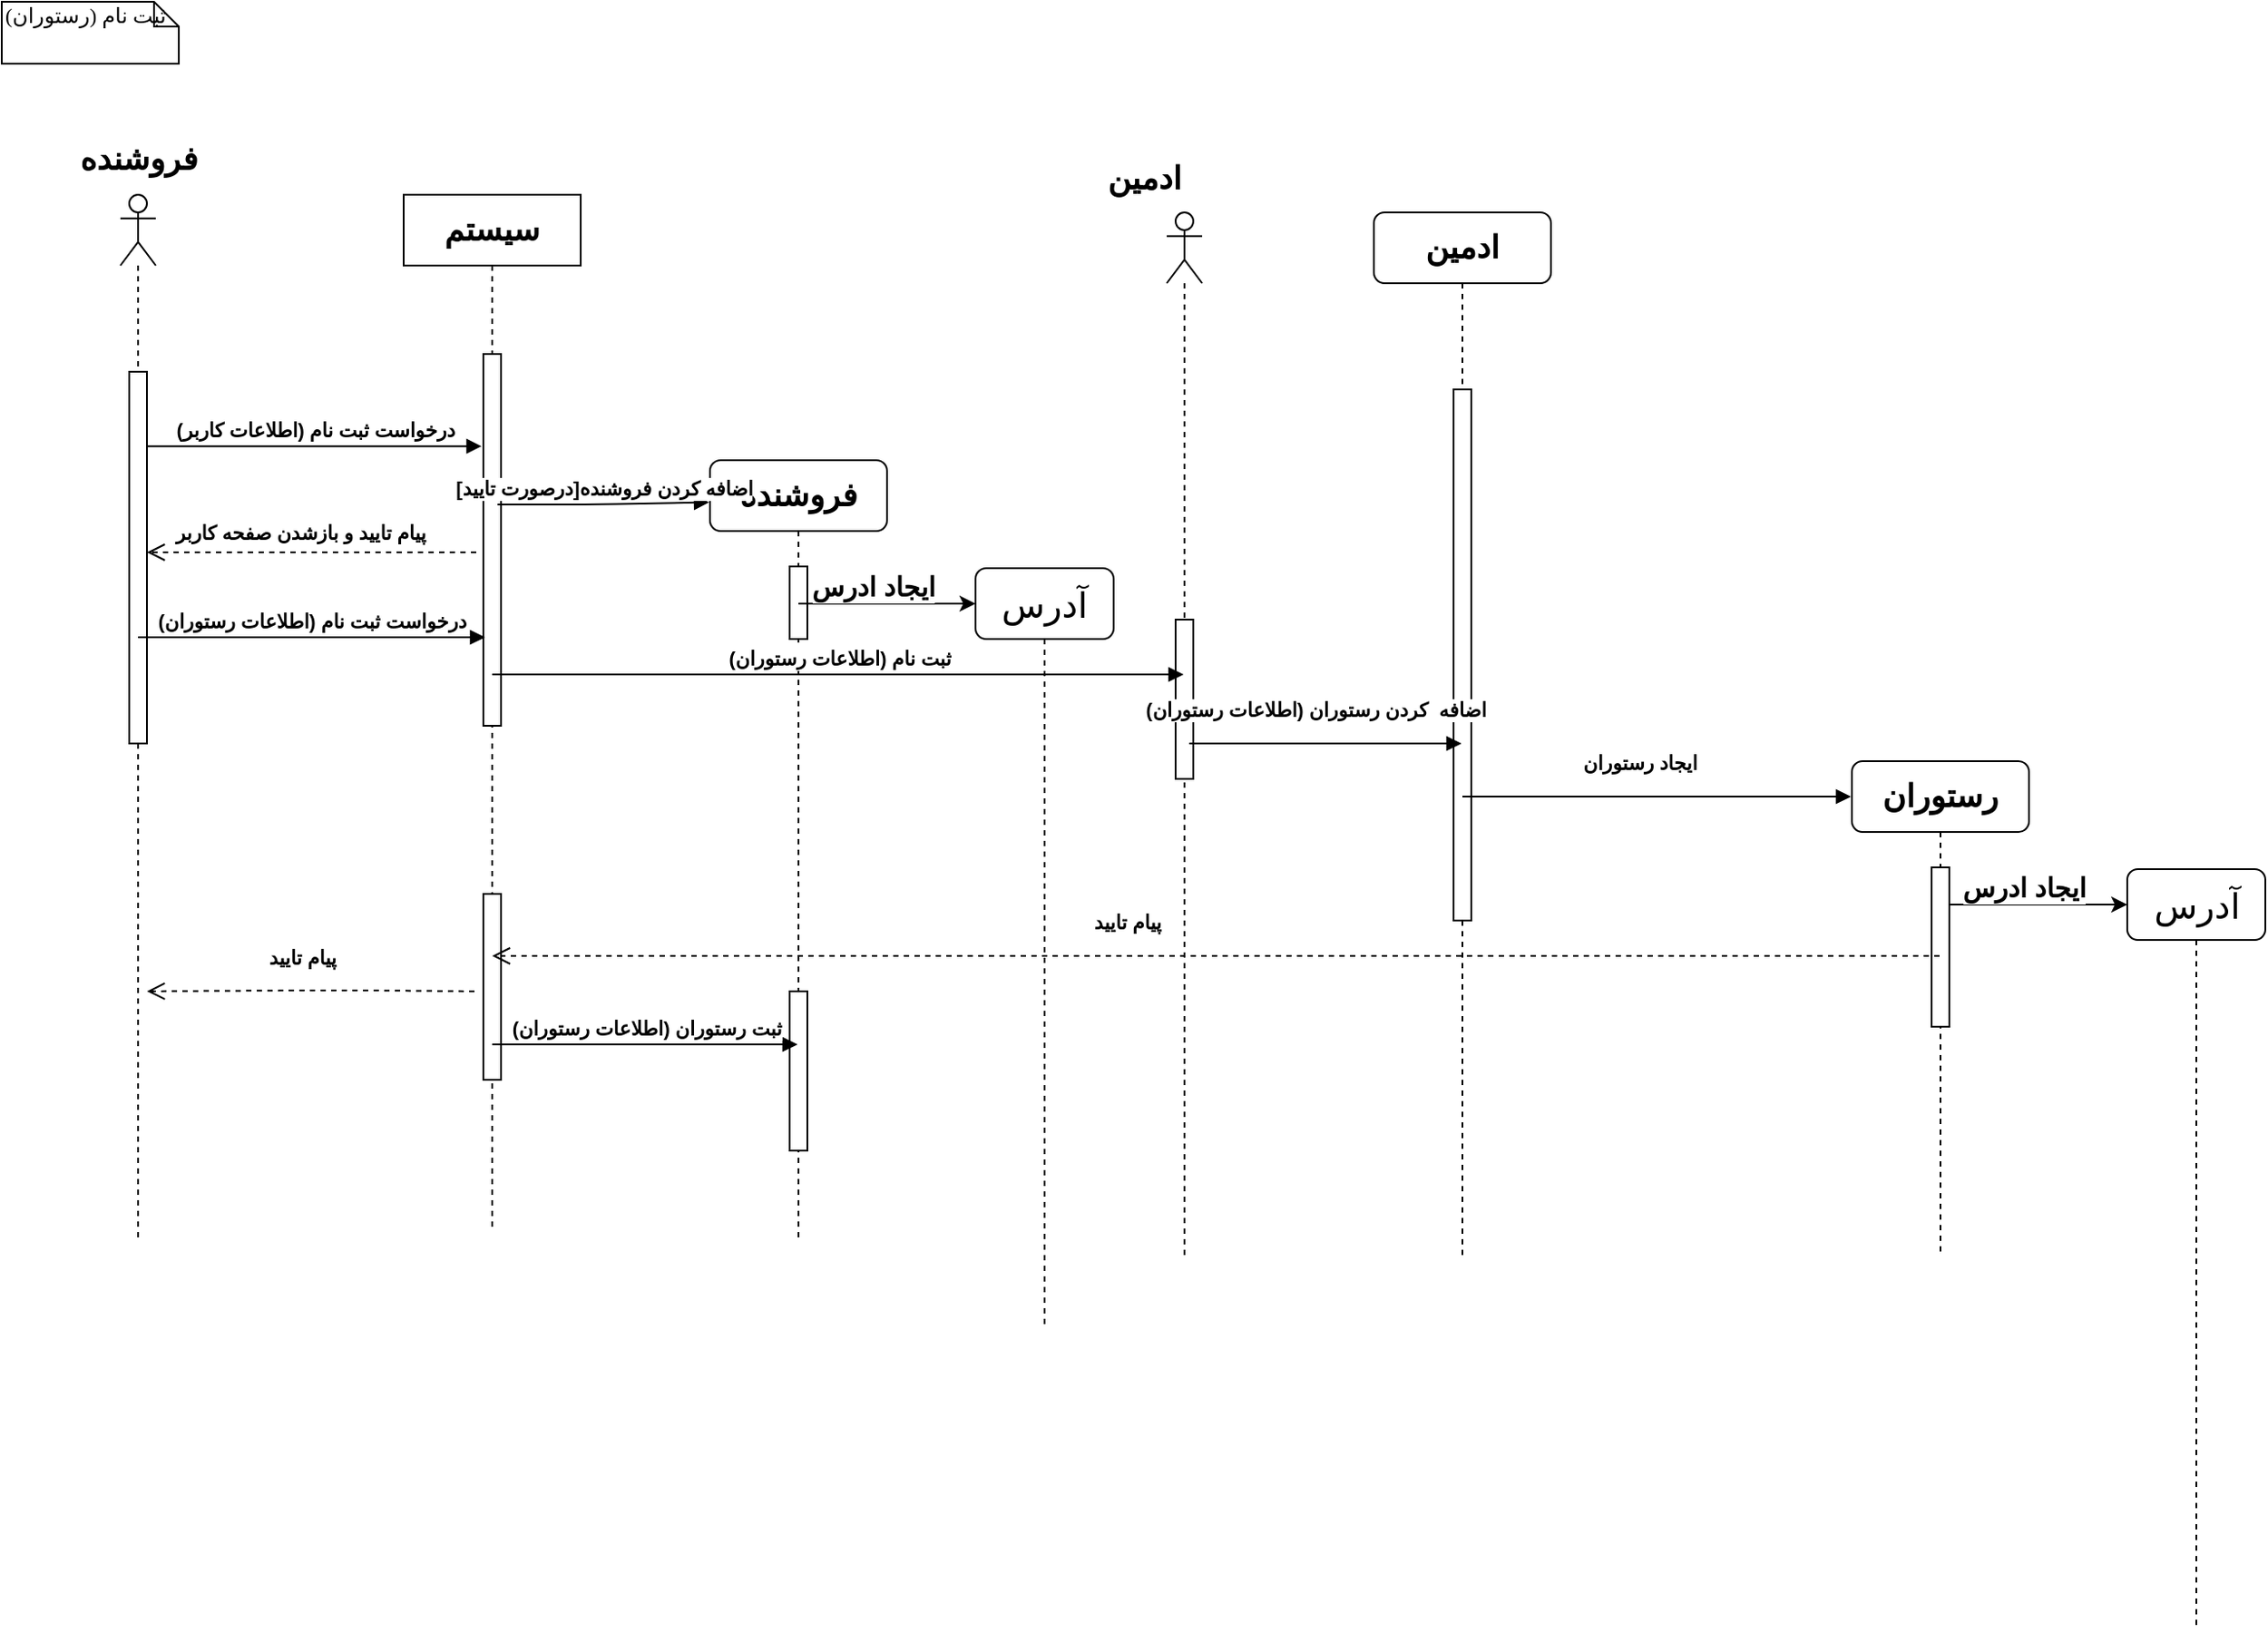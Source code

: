 <mxfile version="14.1.3" type="github">
  <diagram name="Page-1" id="13e1069c-82ec-6db2-03f1-153e76fe0fe0">
    <mxGraphModel dx="782" dy="427" grid="1" gridSize="10" guides="1" tooltips="1" connect="1" arrows="1" fold="1" page="1" pageScale="1" pageWidth="1100" pageHeight="850" background="#ffffff" math="0" shadow="0">
      <root>
        <mxCell id="0" />
        <mxCell id="1" parent="0" />
        <mxCell id="7baba1c4bc27f4b0-2" value="&lt;font size=&quot;1&quot;&gt;&lt;b style=&quot;font-size: 18px&quot;&gt;فروشنده&lt;/b&gt;&lt;/font&gt;" style="shape=umlLifeline;perimeter=lifelinePerimeter;whiteSpace=wrap;html=1;container=1;collapsible=0;recursiveResize=0;outlineConnect=0;rounded=1;shadow=0;comic=0;labelBackgroundColor=none;strokeWidth=1;fontFamily=Verdana;fontSize=12;align=center;" parent="1" vertex="1">
          <mxGeometry x="400" y="259" width="100" height="440" as="geometry" />
        </mxCell>
        <mxCell id="GGV9pTGx9m-C5QzWmwW4-12" value="" style="html=1;points=[];perimeter=orthogonalPerimeter;rounded=0;shadow=0;comic=0;labelBackgroundColor=none;strokeWidth=1;fontFamily=Verdana;fontSize=12;align=center;" parent="7baba1c4bc27f4b0-2" vertex="1">
          <mxGeometry x="45" y="300" width="10" height="90" as="geometry" />
        </mxCell>
        <mxCell id="rpGjwjJFSFd8zny6q6m1-9" value="" style="html=1;points=[];perimeter=orthogonalPerimeter;rounded=0;shadow=0;comic=0;labelBackgroundColor=none;strokeWidth=1;fontFamily=Verdana;fontSize=12;align=center;" vertex="1" parent="7baba1c4bc27f4b0-2">
          <mxGeometry x="45" y="60" width="10" height="41" as="geometry" />
        </mxCell>
        <mxCell id="7baba1c4bc27f4b0-3" value="&lt;font size=&quot;1&quot;&gt;&lt;b style=&quot;font-size: 18px&quot;&gt;ادمین&lt;/b&gt;&lt;/font&gt;" style="shape=umlLifeline;perimeter=lifelinePerimeter;whiteSpace=wrap;html=1;container=1;collapsible=0;recursiveResize=0;outlineConnect=0;rounded=1;shadow=0;comic=0;labelBackgroundColor=none;strokeWidth=1;fontFamily=Verdana;fontSize=12;align=center;" parent="1" vertex="1">
          <mxGeometry x="775" y="119" width="100" height="590" as="geometry" />
        </mxCell>
        <mxCell id="7baba1c4bc27f4b0-13" value="" style="html=1;points=[];perimeter=orthogonalPerimeter;rounded=0;shadow=0;comic=0;labelBackgroundColor=none;strokeWidth=1;fontFamily=Verdana;fontSize=12;align=center;" parent="7baba1c4bc27f4b0-3" vertex="1">
          <mxGeometry x="45" y="100" width="10" height="300" as="geometry" />
        </mxCell>
        <mxCell id="7baba1c4bc27f4b0-40" value="(ثبت نام (رستوران " style="shape=note;whiteSpace=wrap;html=1;size=14;verticalAlign=top;align=left;spacingTop=-6;rounded=0;shadow=0;comic=0;labelBackgroundColor=none;strokeWidth=1;fontFamily=Verdana;fontSize=12" parent="1" vertex="1">
          <mxGeometry width="100" height="35" as="geometry" />
        </mxCell>
        <mxCell id="PAJsI3pcgYEAJqyI_WZA-3" value="" style="shape=umlLifeline;participant=umlActor;perimeter=lifelinePerimeter;whiteSpace=wrap;html=1;container=1;collapsible=0;recursiveResize=0;verticalAlign=top;spacingTop=36;outlineConnect=0;" parent="1" vertex="1">
          <mxGeometry x="67" y="109" width="20" height="590" as="geometry" />
        </mxCell>
        <mxCell id="7baba1c4bc27f4b0-9" value="" style="html=1;points=[];perimeter=orthogonalPerimeter;rounded=0;shadow=0;comic=0;labelBackgroundColor=none;strokeWidth=1;fontFamily=Verdana;fontSize=12;align=center;" parent="1" vertex="1">
          <mxGeometry x="72" y="209" width="10" height="210" as="geometry" />
        </mxCell>
        <mxCell id="PAJsI3pcgYEAJqyI_WZA-4" value="&lt;font size=&quot;1&quot;&gt;&lt;b style=&quot;font-size: 18px&quot;&gt;فروشنده&lt;/b&gt;&lt;/font&gt;" style="text;html=1;align=center;verticalAlign=middle;resizable=0;points=[];autosize=1;" parent="1" vertex="1">
          <mxGeometry x="47" y="79" width="60" height="20" as="geometry" />
        </mxCell>
        <mxCell id="PAJsI3pcgYEAJqyI_WZA-7" value="" style="shape=umlLifeline;participant=umlActor;perimeter=lifelinePerimeter;whiteSpace=wrap;html=1;container=1;collapsible=0;recursiveResize=0;verticalAlign=top;spacingTop=36;outlineConnect=0;" parent="1" vertex="1">
          <mxGeometry x="658" y="119" width="20" height="590" as="geometry" />
        </mxCell>
        <mxCell id="PAJsI3pcgYEAJqyI_WZA-8" value="" style="html=1;points=[];perimeter=orthogonalPerimeter;rounded=0;shadow=0;comic=0;labelBackgroundColor=none;strokeWidth=1;fontFamily=Verdana;fontSize=12;align=center;" parent="PAJsI3pcgYEAJqyI_WZA-7" vertex="1">
          <mxGeometry x="5" y="230" width="10" height="90" as="geometry" />
        </mxCell>
        <mxCell id="PAJsI3pcgYEAJqyI_WZA-9" value="&lt;b&gt;&lt;font style=&quot;font-size: 18px&quot;&gt;ادمین&lt;/font&gt;&lt;/b&gt;" style="text;html=1;align=center;verticalAlign=middle;resizable=0;points=[];autosize=1;" parent="1" vertex="1">
          <mxGeometry x="620" y="90" width="50" height="20" as="geometry" />
        </mxCell>
        <mxCell id="PAJsI3pcgYEAJqyI_WZA-15" value="&lt;b&gt;(درخواست ثبت نام (اطلاعات کاربر&lt;/b&gt;" style="html=1;verticalAlign=bottom;endArrow=block;entryX=-0.1;entryY=0.248;entryDx=0;entryDy=0;entryPerimeter=0;" parent="1" source="7baba1c4bc27f4b0-9" target="GGV9pTGx9m-C5QzWmwW4-2" edge="1">
          <mxGeometry width="80" relative="1" as="geometry">
            <mxPoint x="237" y="259" as="sourcePoint" />
            <mxPoint x="317" y="259" as="targetPoint" />
          </mxGeometry>
        </mxCell>
        <mxCell id="PAJsI3pcgYEAJqyI_WZA-16" value="&lt;b&gt;&amp;nbsp;پیام تایید و بازشدن صفحه کاربر&lt;br&gt;&lt;/b&gt;" style="html=1;verticalAlign=bottom;endArrow=open;dashed=1;endSize=8;" parent="1" edge="1">
          <mxGeometry x="0.086" y="-2" relative="1" as="geometry">
            <mxPoint x="268" y="311" as="sourcePoint" />
            <mxPoint x="82" y="311" as="targetPoint" />
            <Array as="points">
              <mxPoint x="182.5" y="311" />
            </Array>
            <mxPoint as="offset" />
          </mxGeometry>
        </mxCell>
        <mxCell id="GGV9pTGx9m-C5QzWmwW4-1" value="&lt;b&gt;&lt;font&gt;&lt;font style=&quot;font-size: 18px&quot;&gt;سیستم &lt;/font&gt;&lt;br&gt;&lt;/font&gt;&lt;/b&gt;" style="shape=umlLifeline;perimeter=lifelinePerimeter;whiteSpace=wrap;html=1;container=1;collapsible=0;recursiveResize=0;outlineConnect=0;" parent="1" vertex="1">
          <mxGeometry x="227" y="109" width="100" height="585" as="geometry" />
        </mxCell>
        <mxCell id="GGV9pTGx9m-C5QzWmwW4-2" value="" style="html=1;points=[];perimeter=orthogonalPerimeter;rounded=0;shadow=0;comic=0;labelBackgroundColor=none;strokeWidth=1;fontFamily=Verdana;fontSize=12;align=center;" parent="GGV9pTGx9m-C5QzWmwW4-1" vertex="1">
          <mxGeometry x="45" y="90" width="10" height="210" as="geometry" />
        </mxCell>
        <mxCell id="GGV9pTGx9m-C5QzWmwW4-21" value="" style="html=1;points=[];perimeter=orthogonalPerimeter;rounded=0;shadow=0;comic=0;labelBackgroundColor=none;strokeWidth=1;fontFamily=Verdana;fontSize=12;align=center;" parent="GGV9pTGx9m-C5QzWmwW4-1" vertex="1">
          <mxGeometry x="45" y="395" width="10" height="105" as="geometry" />
        </mxCell>
        <mxCell id="GGV9pTGx9m-C5QzWmwW4-3" value="&lt;div&gt;&lt;b&gt;[درصورت تایید]اضافه کردن فروشنده&lt;/b&gt;&lt;/div&gt;" style="html=1;verticalAlign=bottom;endArrow=block;entryX=-0.005;entryY=0.054;entryDx=0;entryDy=0;entryPerimeter=0;" parent="1" target="7baba1c4bc27f4b0-2" edge="1">
          <mxGeometry width="80" relative="1" as="geometry">
            <mxPoint x="280" y="284" as="sourcePoint" />
            <mxPoint x="377" y="289" as="targetPoint" />
            <Array as="points">
              <mxPoint x="337" y="284" />
            </Array>
          </mxGeometry>
        </mxCell>
        <mxCell id="GGV9pTGx9m-C5QzWmwW4-8" value="&lt;font size=&quot;1&quot;&gt;&lt;b style=&quot;font-size: 18px&quot;&gt;رستوران&lt;/b&gt;&lt;/font&gt;" style="shape=umlLifeline;perimeter=lifelinePerimeter;whiteSpace=wrap;html=1;container=1;collapsible=0;recursiveResize=0;outlineConnect=0;rounded=1;shadow=0;comic=0;labelBackgroundColor=none;strokeWidth=1;fontFamily=Verdana;fontSize=12;align=center;" parent="1" vertex="1">
          <mxGeometry x="1045" y="429" width="100" height="280" as="geometry" />
        </mxCell>
        <mxCell id="GGV9pTGx9m-C5QzWmwW4-19" value="" style="html=1;points=[];perimeter=orthogonalPerimeter;rounded=0;shadow=0;comic=0;labelBackgroundColor=none;strokeWidth=1;fontFamily=Verdana;fontSize=12;align=center;" parent="GGV9pTGx9m-C5QzWmwW4-8" vertex="1">
          <mxGeometry x="45" y="60" width="10" height="90" as="geometry" />
        </mxCell>
        <mxCell id="GGV9pTGx9m-C5QzWmwW4-10" value="&lt;b&gt;ایجاد رستوران &lt;/b&gt;" style="html=1;verticalAlign=bottom;endArrow=block;" parent="1" edge="1">
          <mxGeometry x="-0.089" y="10" width="80" relative="1" as="geometry">
            <mxPoint x="825" y="449" as="sourcePoint" />
            <mxPoint x="1044.5" y="449" as="targetPoint" />
            <Array as="points">
              <mxPoint x="864.5" y="449" />
              <mxPoint x="885.5" y="449.0" />
            </Array>
            <mxPoint as="offset" />
          </mxGeometry>
        </mxCell>
        <mxCell id="GGV9pTGx9m-C5QzWmwW4-11" value="&lt;b&gt;(درخواست ثبت نام (اطلاعات رستوران&lt;/b&gt;" style="html=1;verticalAlign=bottom;endArrow=block;" parent="1" edge="1">
          <mxGeometry width="80" relative="1" as="geometry">
            <mxPoint x="77" y="359" as="sourcePoint" />
            <mxPoint x="273" y="359" as="targetPoint" />
            <Array as="points">
              <mxPoint x="242" y="359" />
            </Array>
          </mxGeometry>
        </mxCell>
        <mxCell id="GGV9pTGx9m-C5QzWmwW4-13" value="&lt;b&gt;(ثبت نام (اطلاعات رستوران&lt;/b&gt;" style="html=1;verticalAlign=bottom;endArrow=block;" parent="1" target="PAJsI3pcgYEAJqyI_WZA-7" edge="1">
          <mxGeometry width="80" relative="1" as="geometry">
            <mxPoint x="277" y="380" as="sourcePoint" />
            <mxPoint x="417" y="369" as="targetPoint" />
            <Array as="points">
              <mxPoint x="440" y="380" />
            </Array>
          </mxGeometry>
        </mxCell>
        <mxCell id="GGV9pTGx9m-C5QzWmwW4-18" value="&lt;b&gt;(اضافه&amp;nbsp; کردن رستوران (اطلاعات رستوران&lt;/b&gt;" style="html=1;verticalAlign=bottom;endArrow=block;" parent="1" target="7baba1c4bc27f4b0-3" edge="1">
          <mxGeometry x="0.003" y="10" width="80" relative="1" as="geometry">
            <mxPoint x="678" y="419" as="sourcePoint" />
            <mxPoint x="745" y="419" as="targetPoint" />
            <Array as="points">
              <mxPoint x="668" y="419" />
              <mxPoint x="684.5" y="419" />
              <mxPoint x="705.5" y="419.0" />
            </Array>
            <mxPoint as="offset" />
          </mxGeometry>
        </mxCell>
        <mxCell id="GGV9pTGx9m-C5QzWmwW4-20" value="&lt;b&gt;&amp;nbsp;پیام تایید&lt;br&gt;&lt;/b&gt;" style="html=1;verticalAlign=bottom;endArrow=open;dashed=1;endSize=8;" parent="1" source="GGV9pTGx9m-C5QzWmwW4-8" edge="1">
          <mxGeometry x="0.127" y="-10" relative="1" as="geometry">
            <mxPoint x="847" y="539" as="sourcePoint" />
            <mxPoint x="277" y="539" as="targetPoint" />
            <Array as="points">
              <mxPoint x="742.5" y="539" />
              <mxPoint x="722.5" y="539" />
              <mxPoint x="702.5" y="539" />
            </Array>
            <mxPoint as="offset" />
          </mxGeometry>
        </mxCell>
        <mxCell id="GGV9pTGx9m-C5QzWmwW4-24" value="&lt;b&gt;(ثبت رستوران (اطلاعات رستوران&lt;/b&gt;" style="html=1;verticalAlign=bottom;endArrow=block;" parent="1" target="7baba1c4bc27f4b0-2" edge="1">
          <mxGeometry width="80" relative="1" as="geometry">
            <mxPoint x="277" y="589" as="sourcePoint" />
            <mxPoint x="427" y="589" as="targetPoint" />
            <Array as="points">
              <mxPoint x="373" y="589" />
            </Array>
          </mxGeometry>
        </mxCell>
        <mxCell id="GGV9pTGx9m-C5QzWmwW4-25" value="&lt;b&gt;&amp;nbsp;پیام تایید&lt;br&gt;&lt;/b&gt;" style="html=1;verticalAlign=bottom;endArrow=open;dashed=1;endSize=8;" parent="1" edge="1">
          <mxGeometry x="0.076" y="-9" relative="1" as="geometry">
            <mxPoint x="267" y="559" as="sourcePoint" />
            <mxPoint x="82" y="559" as="targetPoint" />
            <Array as="points">
              <mxPoint x="207.5" y="558.5" />
              <mxPoint x="187.5" y="558.5" />
              <mxPoint x="167.5" y="558.5" />
            </Array>
            <mxPoint x="1" y="-1" as="offset" />
          </mxGeometry>
        </mxCell>
        <mxCell id="rpGjwjJFSFd8zny6q6m1-1" value="&lt;font style=&quot;font-size: 20px&quot;&gt;آدرس&lt;/font&gt;" style="shape=umlLifeline;perimeter=lifelinePerimeter;whiteSpace=wrap;html=1;container=1;collapsible=0;recursiveResize=0;outlineConnect=0;rounded=1;shadow=0;comic=0;labelBackgroundColor=none;strokeWidth=1;fontFamily=Verdana;fontSize=12;align=center;" vertex="1" parent="1">
          <mxGeometry x="550" y="320" width="78" height="430" as="geometry" />
        </mxCell>
        <mxCell id="rpGjwjJFSFd8zny6q6m1-4" value="" style="endArrow=classic;html=1;" edge="1" parent="1" source="7baba1c4bc27f4b0-2">
          <mxGeometry width="50" height="50" relative="1" as="geometry">
            <mxPoint x="510" y="480" as="sourcePoint" />
            <mxPoint x="550" y="340" as="targetPoint" />
            <Array as="points">
              <mxPoint x="520" y="340" />
            </Array>
          </mxGeometry>
        </mxCell>
        <mxCell id="rpGjwjJFSFd8zny6q6m1-5" value="&lt;b&gt;&lt;font style=&quot;font-size: 15px&quot;&gt;ایجاد ادرس&lt;/font&gt;&lt;/b&gt;" style="edgeLabel;html=1;align=center;verticalAlign=middle;resizable=0;points=[];" vertex="1" connectable="0" parent="rpGjwjJFSFd8zny6q6m1-4">
          <mxGeometry x="-0.168" y="3" relative="1" as="geometry">
            <mxPoint y="-7" as="offset" />
          </mxGeometry>
        </mxCell>
        <mxCell id="rpGjwjJFSFd8zny6q6m1-6" value="&lt;font style=&quot;font-size: 20px&quot;&gt;آدرس&lt;/font&gt;" style="shape=umlLifeline;perimeter=lifelinePerimeter;whiteSpace=wrap;html=1;container=1;collapsible=0;recursiveResize=0;outlineConnect=0;rounded=1;shadow=0;comic=0;labelBackgroundColor=none;strokeWidth=1;fontFamily=Verdana;fontSize=12;align=center;" vertex="1" parent="1">
          <mxGeometry x="1200.5" y="490" width="78" height="430" as="geometry" />
        </mxCell>
        <mxCell id="rpGjwjJFSFd8zny6q6m1-7" value="" style="endArrow=classic;html=1;" edge="1" parent="1">
          <mxGeometry width="50" height="50" relative="1" as="geometry">
            <mxPoint x="1100" y="510" as="sourcePoint" />
            <mxPoint x="1200.5" y="510" as="targetPoint" />
            <Array as="points">
              <mxPoint x="1170.5" y="510" />
            </Array>
          </mxGeometry>
        </mxCell>
        <mxCell id="rpGjwjJFSFd8zny6q6m1-8" value="&lt;b&gt;&lt;font style=&quot;font-size: 15px&quot;&gt;ایجاد ادرس&lt;/font&gt;&lt;/b&gt;" style="edgeLabel;html=1;align=center;verticalAlign=middle;resizable=0;points=[];" vertex="1" connectable="0" parent="rpGjwjJFSFd8zny6q6m1-7">
          <mxGeometry x="-0.168" y="3" relative="1" as="geometry">
            <mxPoint y="-7" as="offset" />
          </mxGeometry>
        </mxCell>
      </root>
    </mxGraphModel>
  </diagram>
</mxfile>

